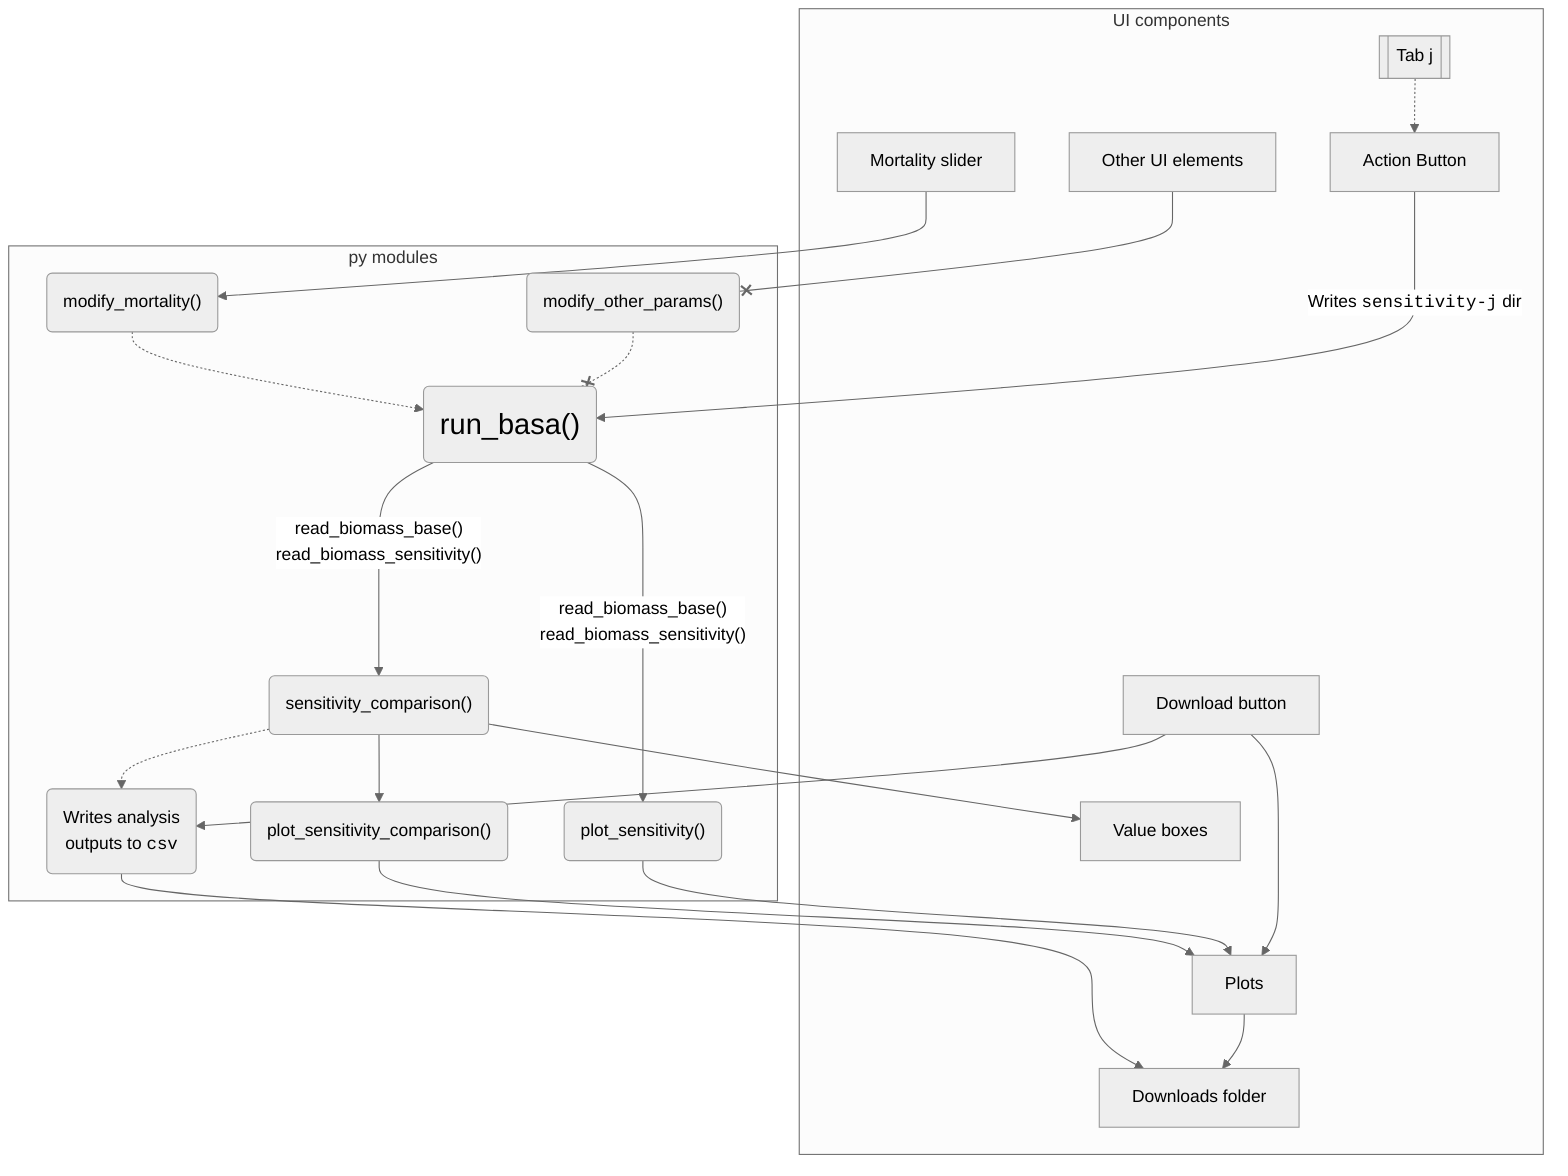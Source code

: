 %%{init: {'theme':'neutral'}}%%
flowchart TB
  subgraph UI components;
  A[Mortality slider]; 
  Ab[Other UI elements];
  L[[Tab j]];
  M[Action Button];
  I[Value boxes];
  J[Plots];
  K[Download button];
  O[Downloads folder];
  end;
  A --> B("modify_mortality()");
  Ab --x Bb("modify_other_params()");
  L -.-> M;
  M -- "Writes <tt>sensitivity-j</tt> dir" ---> C;
  K --> N;
  subgraph py modules;
  B -.-> C("run_basa()");
  Bb -.-x C;
  C -- "read_biomass_base()<br>read_biomass_sensitivity()" ---> G;
  C -- "read_biomass_base()<br>read_biomass_sensitivity()" --> F("plot_sensitivity()");
  G("sensitivity_comparison()") --> H("plot_sensitivity_comparison()"); 
  G -.-> N("Writes analysis<br>outputs to <tt>csv</tt>")
  end
  N --> O;
  G --> I;
  H --> J; 
  F --> J;
  K --> J;
  J --> O;
  classDef big font-size:20pt
  class C big